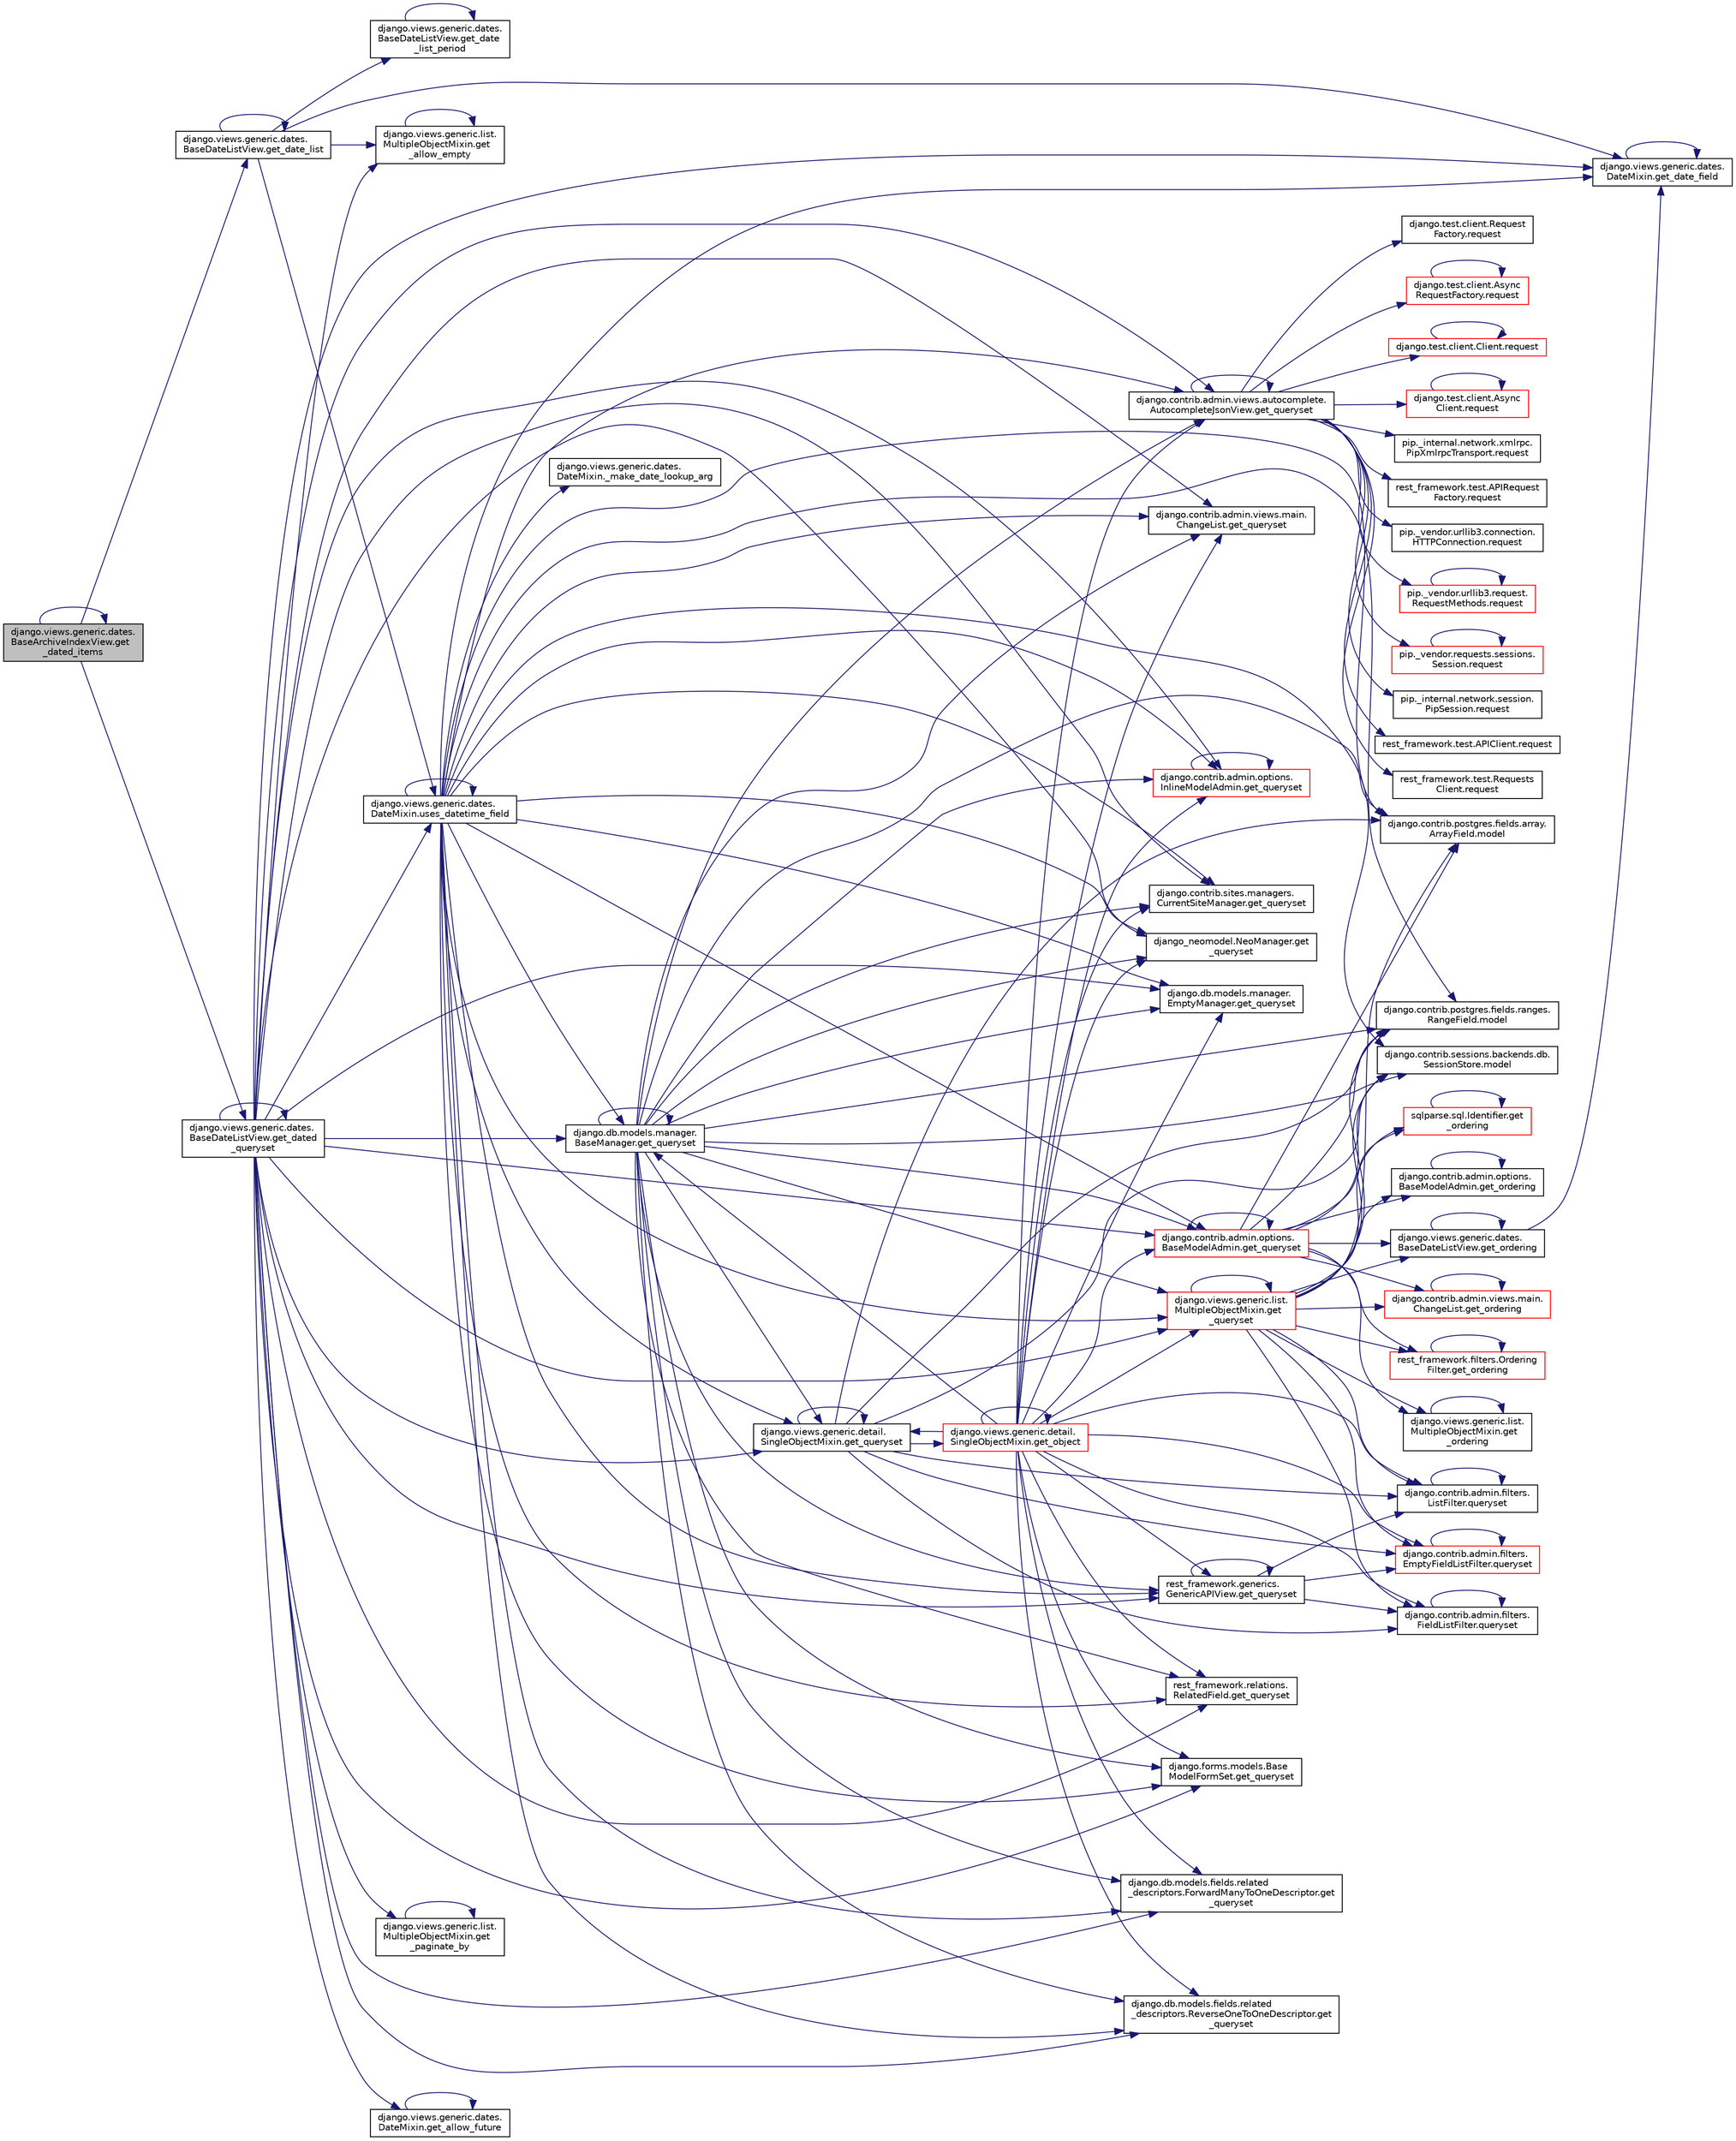 digraph "django.views.generic.dates.BaseArchiveIndexView.get_dated_items"
{
 // LATEX_PDF_SIZE
  edge [fontname="Helvetica",fontsize="10",labelfontname="Helvetica",labelfontsize="10"];
  node [fontname="Helvetica",fontsize="10",shape=record];
  rankdir="LR";
  Node1 [label="django.views.generic.dates.\lBaseArchiveIndexView.get\l_dated_items",height=0.2,width=0.4,color="black", fillcolor="grey75", style="filled", fontcolor="black",tooltip=" "];
  Node1 -> Node2 [color="midnightblue",fontsize="10",style="solid",fontname="Helvetica"];
  Node2 [label="django.views.generic.dates.\lBaseDateListView.get_date_list",height=0.2,width=0.4,color="black", fillcolor="white", style="filled",URL="$d7/d86/classdjango_1_1views_1_1generic_1_1dates_1_1_base_date_list_view.html#a8eab6beab1527df2787a8cb203395905",tooltip=" "];
  Node2 -> Node3 [color="midnightblue",fontsize="10",style="solid",fontname="Helvetica"];
  Node3 [label="django.views.generic.list.\lMultipleObjectMixin.get\l_allow_empty",height=0.2,width=0.4,color="black", fillcolor="white", style="filled",URL="$dc/db8/classdjango_1_1views_1_1generic_1_1list_1_1_multiple_object_mixin.html#a47b215903d3a0f725050dc6d3370d02e",tooltip=" "];
  Node3 -> Node3 [color="midnightblue",fontsize="10",style="solid",fontname="Helvetica"];
  Node2 -> Node4 [color="midnightblue",fontsize="10",style="solid",fontname="Helvetica"];
  Node4 [label="django.views.generic.dates.\lDateMixin.get_date_field",height=0.2,width=0.4,color="black", fillcolor="white", style="filled",URL="$d7/d82/classdjango_1_1views_1_1generic_1_1dates_1_1_date_mixin.html#a6b73fab0e71949284f3019afa629e48b",tooltip=" "];
  Node4 -> Node4 [color="midnightblue",fontsize="10",style="solid",fontname="Helvetica"];
  Node2 -> Node2 [color="midnightblue",fontsize="10",style="solid",fontname="Helvetica"];
  Node2 -> Node5 [color="midnightblue",fontsize="10",style="solid",fontname="Helvetica"];
  Node5 [label="django.views.generic.dates.\lBaseDateListView.get_date\l_list_period",height=0.2,width=0.4,color="black", fillcolor="white", style="filled",URL="$d7/d86/classdjango_1_1views_1_1generic_1_1dates_1_1_base_date_list_view.html#a5214b71fdd3ff2bf675242e29774b4ad",tooltip=" "];
  Node5 -> Node5 [color="midnightblue",fontsize="10",style="solid",fontname="Helvetica"];
  Node2 -> Node6 [color="midnightblue",fontsize="10",style="solid",fontname="Helvetica"];
  Node6 [label="django.views.generic.dates.\lDateMixin.uses_datetime_field",height=0.2,width=0.4,color="black", fillcolor="white", style="filled",URL="$d7/d82/classdjango_1_1views_1_1generic_1_1dates_1_1_date_mixin.html#a40a6fda70e20d308d65fa855e7f819df",tooltip=" "];
  Node6 -> Node7 [color="midnightblue",fontsize="10",style="solid",fontname="Helvetica"];
  Node7 [label="django.views.generic.dates.\lDateMixin._make_date_lookup_arg",height=0.2,width=0.4,color="black", fillcolor="white", style="filled",URL="$d7/d82/classdjango_1_1views_1_1generic_1_1dates_1_1_date_mixin.html#a8e0a3ed6cd2610ed01e53e89c0e0ec29",tooltip=" "];
  Node6 -> Node4 [color="midnightblue",fontsize="10",style="solid",fontname="Helvetica"];
  Node6 -> Node8 [color="midnightblue",fontsize="10",style="solid",fontname="Helvetica"];
  Node8 [label="django.contrib.admin.views.autocomplete.\lAutocompleteJsonView.get_queryset",height=0.2,width=0.4,color="black", fillcolor="white", style="filled",URL="$d5/d24/classdjango_1_1contrib_1_1admin_1_1views_1_1autocomplete_1_1_autocomplete_json_view.html#aeba422d947101bce361f0fd32ff7d4d4",tooltip=" "];
  Node8 -> Node8 [color="midnightblue",fontsize="10",style="solid",fontname="Helvetica"];
  Node8 -> Node9 [color="midnightblue",fontsize="10",style="solid",fontname="Helvetica"];
  Node9 [label="django.test.client.Request\lFactory.request",height=0.2,width=0.4,color="black", fillcolor="white", style="filled",URL="$db/d7f/classdjango_1_1test_1_1client_1_1_request_factory.html#a12550839ba4cbabcf38bff0d2ff69f0a",tooltip=" "];
  Node8 -> Node10 [color="midnightblue",fontsize="10",style="solid",fontname="Helvetica"];
  Node10 [label="django.test.client.Async\lRequestFactory.request",height=0.2,width=0.4,color="red", fillcolor="white", style="filled",URL="$d6/de5/classdjango_1_1test_1_1client_1_1_async_request_factory.html#a8dcee74bc0f05203aa2aa2aad95555a9",tooltip=" "];
  Node10 -> Node10 [color="midnightblue",fontsize="10",style="solid",fontname="Helvetica"];
  Node8 -> Node12 [color="midnightblue",fontsize="10",style="solid",fontname="Helvetica"];
  Node12 [label="django.test.client.Client.request",height=0.2,width=0.4,color="red", fillcolor="white", style="filled",URL="$d2/d2e/classdjango_1_1test_1_1client_1_1_client.html#a4b25cead120a234c08a522e016cb6138",tooltip=" "];
  Node12 -> Node12 [color="midnightblue",fontsize="10",style="solid",fontname="Helvetica"];
  Node8 -> Node17 [color="midnightblue",fontsize="10",style="solid",fontname="Helvetica"];
  Node17 [label="django.test.client.Async\lClient.request",height=0.2,width=0.4,color="red", fillcolor="white", style="filled",URL="$d9/dd7/classdjango_1_1test_1_1client_1_1_async_client.html#a38330cfdf01cb69d3dd0bdb8b9777bd9",tooltip=" "];
  Node17 -> Node17 [color="midnightblue",fontsize="10",style="solid",fontname="Helvetica"];
  Node8 -> Node18 [color="midnightblue",fontsize="10",style="solid",fontname="Helvetica"];
  Node18 [label="pip._internal.network.xmlrpc.\lPipXmlrpcTransport.request",height=0.2,width=0.4,color="black", fillcolor="white", style="filled",URL="$dd/d8a/classpip_1_1__internal_1_1network_1_1xmlrpc_1_1_pip_xmlrpc_transport.html#adb84317dcc522d845a56ce9cc4f82522",tooltip=" "];
  Node8 -> Node19 [color="midnightblue",fontsize="10",style="solid",fontname="Helvetica"];
  Node19 [label="rest_framework.test.APIRequest\lFactory.request",height=0.2,width=0.4,color="black", fillcolor="white", style="filled",URL="$da/d3c/classrest__framework_1_1test_1_1_a_p_i_request_factory.html#abd5931aada009b9fb1f1577613acd058",tooltip=" "];
  Node8 -> Node20 [color="midnightblue",fontsize="10",style="solid",fontname="Helvetica"];
  Node20 [label="pip._vendor.urllib3.connection.\lHTTPConnection.request",height=0.2,width=0.4,color="black", fillcolor="white", style="filled",URL="$d2/d75/classpip_1_1__vendor_1_1urllib3_1_1connection_1_1_h_t_t_p_connection.html#ae44707607a133fa0d27085cc2ea9ef85",tooltip=" "];
  Node8 -> Node21 [color="midnightblue",fontsize="10",style="solid",fontname="Helvetica"];
  Node21 [label="pip._vendor.urllib3.request.\lRequestMethods.request",height=0.2,width=0.4,color="red", fillcolor="white", style="filled",URL="$de/d48/classpip_1_1__vendor_1_1urllib3_1_1request_1_1_request_methods.html#a875ca454fac77c856bdf0cbe44f8fb64",tooltip=" "];
  Node21 -> Node21 [color="midnightblue",fontsize="10",style="solid",fontname="Helvetica"];
  Node8 -> Node52 [color="midnightblue",fontsize="10",style="solid",fontname="Helvetica"];
  Node52 [label="pip._vendor.requests.sessions.\lSession.request",height=0.2,width=0.4,color="red", fillcolor="white", style="filled",URL="$da/de9/classpip_1_1__vendor_1_1requests_1_1sessions_1_1_session.html#a718b60e99280c6ef1a346cb6dc0a90c8",tooltip=" "];
  Node52 -> Node52 [color="midnightblue",fontsize="10",style="solid",fontname="Helvetica"];
  Node8 -> Node482 [color="midnightblue",fontsize="10",style="solid",fontname="Helvetica"];
  Node482 [label="pip._internal.network.session.\lPipSession.request",height=0.2,width=0.4,color="black", fillcolor="white", style="filled",URL="$d9/dc2/classpip_1_1__internal_1_1network_1_1session_1_1_pip_session.html#a9c968f2f764cbd41db6684fafb5b1e6a",tooltip=" "];
  Node8 -> Node480 [color="midnightblue",fontsize="10",style="solid",fontname="Helvetica"];
  Node480 [label="rest_framework.test.APIClient.request",height=0.2,width=0.4,color="black", fillcolor="white", style="filled",URL="$da/d51/classrest__framework_1_1test_1_1_a_p_i_client.html#a77b55b2a0a90921243b61303fc37e59d",tooltip=" "];
  Node8 -> Node481 [color="midnightblue",fontsize="10",style="solid",fontname="Helvetica"];
  Node481 [label="rest_framework.test.Requests\lClient.request",height=0.2,width=0.4,color="black", fillcolor="white", style="filled",URL="$de/dc8/classrest__framework_1_1test_1_1_requests_client.html#ae6de53b1244ae8817b8bf8d6838b72ba",tooltip=" "];
  Node6 -> Node717 [color="midnightblue",fontsize="10",style="solid",fontname="Helvetica"];
  Node717 [label="django.contrib.sites.managers.\lCurrentSiteManager.get_queryset",height=0.2,width=0.4,color="black", fillcolor="white", style="filled",URL="$dd/d05/classdjango_1_1contrib_1_1sites_1_1managers_1_1_current_site_manager.html#a62f5f3f9f1b932f3bcd36601d46e7509",tooltip=" "];
  Node6 -> Node718 [color="midnightblue",fontsize="10",style="solid",fontname="Helvetica"];
  Node718 [label="django.db.models.manager.\lBaseManager.get_queryset",height=0.2,width=0.4,color="black", fillcolor="white", style="filled",URL="$d1/d1c/classdjango_1_1db_1_1models_1_1manager_1_1_base_manager.html#af0391e929a911c2647412e6e030c28e8",tooltip="PROXIES TO QUERYSET #."];
  Node718 -> Node8 [color="midnightblue",fontsize="10",style="solid",fontname="Helvetica"];
  Node718 -> Node717 [color="midnightblue",fontsize="10",style="solid",fontname="Helvetica"];
  Node718 -> Node718 [color="midnightblue",fontsize="10",style="solid",fontname="Helvetica"];
  Node718 -> Node719 [color="midnightblue",fontsize="10",style="solid",fontname="Helvetica"];
  Node719 [label="django.db.models.manager.\lEmptyManager.get_queryset",height=0.2,width=0.4,color="black", fillcolor="white", style="filled",URL="$d6/da8/classdjango_1_1db_1_1models_1_1manager_1_1_empty_manager.html#a0a5e7cb6efe5e4cb3b15779cf64d1537",tooltip=" "];
  Node718 -> Node720 [color="midnightblue",fontsize="10",style="solid",fontname="Helvetica"];
  Node720 [label="django.forms.models.Base\lModelFormSet.get_queryset",height=0.2,width=0.4,color="black", fillcolor="white", style="filled",URL="$d5/d31/classdjango_1_1forms_1_1models_1_1_base_model_form_set.html#a0ac048453b4a14ff61ebb6c072c29e7e",tooltip=" "];
  Node718 -> Node721 [color="midnightblue",fontsize="10",style="solid",fontname="Helvetica"];
  Node721 [label="django.views.generic.detail.\lSingleObjectMixin.get_queryset",height=0.2,width=0.4,color="black", fillcolor="white", style="filled",URL="$d2/d8d/classdjango_1_1views_1_1generic_1_1detail_1_1_single_object_mixin.html#a7471c8ca174db55504da01b1a06cc5ba",tooltip=" "];
  Node721 -> Node722 [color="midnightblue",fontsize="10",style="solid",fontname="Helvetica"];
  Node722 [label="django.views.generic.detail.\lSingleObjectMixin.get_object",height=0.2,width=0.4,color="red", fillcolor="white", style="filled",URL="$d2/d8d/classdjango_1_1views_1_1generic_1_1detail_1_1_single_object_mixin.html#a2dd2bbde8d843929b3af3056125586d7",tooltip=" "];
  Node722 -> Node722 [color="midnightblue",fontsize="10",style="solid",fontname="Helvetica"];
  Node722 -> Node8 [color="midnightblue",fontsize="10",style="solid",fontname="Helvetica"];
  Node722 -> Node717 [color="midnightblue",fontsize="10",style="solid",fontname="Helvetica"];
  Node722 -> Node718 [color="midnightblue",fontsize="10",style="solid",fontname="Helvetica"];
  Node722 -> Node719 [color="midnightblue",fontsize="10",style="solid",fontname="Helvetica"];
  Node722 -> Node720 [color="midnightblue",fontsize="10",style="solid",fontname="Helvetica"];
  Node722 -> Node721 [color="midnightblue",fontsize="10",style="solid",fontname="Helvetica"];
  Node722 -> Node723 [color="midnightblue",fontsize="10",style="solid",fontname="Helvetica"];
  Node723 [label="django.views.generic.list.\lMultipleObjectMixin.get\l_queryset",height=0.2,width=0.4,color="red", fillcolor="white", style="filled",URL="$dc/db8/classdjango_1_1views_1_1generic_1_1list_1_1_multiple_object_mixin.html#ad98185a338be30a3a7327fbb7c3b4a1a",tooltip=" "];
  Node723 -> Node724 [color="midnightblue",fontsize="10",style="solid",fontname="Helvetica"];
  Node724 [label="django.views.generic.dates.\lBaseDateListView.get_ordering",height=0.2,width=0.4,color="black", fillcolor="white", style="filled",URL="$d7/d86/classdjango_1_1views_1_1generic_1_1dates_1_1_base_date_list_view.html#a1ca94aa4a283514ce26b0fb152c396bd",tooltip=" "];
  Node724 -> Node4 [color="midnightblue",fontsize="10",style="solid",fontname="Helvetica"];
  Node724 -> Node724 [color="midnightblue",fontsize="10",style="solid",fontname="Helvetica"];
  Node723 -> Node725 [color="midnightblue",fontsize="10",style="solid",fontname="Helvetica"];
  Node725 [label="django.views.generic.list.\lMultipleObjectMixin.get\l_ordering",height=0.2,width=0.4,color="black", fillcolor="white", style="filled",URL="$dc/db8/classdjango_1_1views_1_1generic_1_1list_1_1_multiple_object_mixin.html#aa09e16b01a6a48f7b9c56e658f68fc6e",tooltip=" "];
  Node725 -> Node725 [color="midnightblue",fontsize="10",style="solid",fontname="Helvetica"];
  Node723 -> Node726 [color="midnightblue",fontsize="10",style="solid",fontname="Helvetica"];
  Node726 [label="sqlparse.sql.Identifier.get\l_ordering",height=0.2,width=0.4,color="red", fillcolor="white", style="filled",URL="$dc/de2/classsqlparse_1_1sql_1_1_identifier.html#a6b953c54c399f3966775335ad1dc661d",tooltip=" "];
  Node726 -> Node726 [color="midnightblue",fontsize="10",style="solid",fontname="Helvetica"];
  Node723 -> Node728 [color="midnightblue",fontsize="10",style="solid",fontname="Helvetica"];
  Node728 [label="django.contrib.admin.options.\lBaseModelAdmin.get_ordering",height=0.2,width=0.4,color="black", fillcolor="white", style="filled",URL="$d3/dd6/classdjango_1_1contrib_1_1admin_1_1options_1_1_base_model_admin.html#a3f9fee45b98ad708a112a28d526b6560",tooltip=" "];
  Node728 -> Node728 [color="midnightblue",fontsize="10",style="solid",fontname="Helvetica"];
  Node723 -> Node729 [color="midnightblue",fontsize="10",style="solid",fontname="Helvetica"];
  Node729 [label="django.contrib.admin.views.main.\lChangeList.get_ordering",height=0.2,width=0.4,color="red", fillcolor="white", style="filled",URL="$d7/d58/classdjango_1_1contrib_1_1admin_1_1views_1_1main_1_1_change_list.html#a3de9f22bbfde904010a35d6a15bd2ee7",tooltip=" "];
  Node729 -> Node729 [color="midnightblue",fontsize="10",style="solid",fontname="Helvetica"];
  Node723 -> Node734 [color="midnightblue",fontsize="10",style="solid",fontname="Helvetica"];
  Node734 [label="rest_framework.filters.Ordering\lFilter.get_ordering",height=0.2,width=0.4,color="red", fillcolor="white", style="filled",URL="$d0/d16/classrest__framework_1_1filters_1_1_ordering_filter.html#aaad5c6dfc9a5cccc6edc6b547fec8562",tooltip=" "];
  Node734 -> Node734 [color="midnightblue",fontsize="10",style="solid",fontname="Helvetica"];
  Node723 -> Node723 [color="midnightblue",fontsize="10",style="solid",fontname="Helvetica"];
  Node723 -> Node266 [color="midnightblue",fontsize="10",style="solid",fontname="Helvetica"];
  Node266 [label="django.contrib.postgres.fields.array.\lArrayField.model",height=0.2,width=0.4,color="black", fillcolor="white", style="filled",URL="$dc/ddf/classdjango_1_1contrib_1_1postgres_1_1fields_1_1array_1_1_array_field.html#a43ec884d709f829e50c6881dc369ce94",tooltip=" "];
  Node723 -> Node267 [color="midnightblue",fontsize="10",style="solid",fontname="Helvetica"];
  Node267 [label="django.contrib.postgres.fields.ranges.\lRangeField.model",height=0.2,width=0.4,color="black", fillcolor="white", style="filled",URL="$d5/d99/classdjango_1_1contrib_1_1postgres_1_1fields_1_1ranges_1_1_range_field.html#a5f5cfd6917f141914484d606279cf20a",tooltip=" "];
  Node723 -> Node268 [color="midnightblue",fontsize="10",style="solid",fontname="Helvetica"];
  Node268 [label="django.contrib.sessions.backends.db.\lSessionStore.model",height=0.2,width=0.4,color="black", fillcolor="white", style="filled",URL="$d2/d1a/classdjango_1_1contrib_1_1sessions_1_1backends_1_1db_1_1_session_store.html#a9b2f42869f296eab5fab4dd5867285df",tooltip=" "];
  Node723 -> Node740 [color="midnightblue",fontsize="10",style="solid",fontname="Helvetica"];
  Node740 [label="django.contrib.admin.filters.\lListFilter.queryset",height=0.2,width=0.4,color="black", fillcolor="white", style="filled",URL="$da/ddb/classdjango_1_1contrib_1_1admin_1_1filters_1_1_list_filter.html#aed1f92493175185d1714cb763f6efa08",tooltip=" "];
  Node740 -> Node740 [color="midnightblue",fontsize="10",style="solid",fontname="Helvetica"];
  Node723 -> Node741 [color="midnightblue",fontsize="10",style="solid",fontname="Helvetica"];
  Node741 [label="django.contrib.admin.filters.\lFieldListFilter.queryset",height=0.2,width=0.4,color="black", fillcolor="white", style="filled",URL="$d1/d72/classdjango_1_1contrib_1_1admin_1_1filters_1_1_field_list_filter.html#a51704150dec2abf76f7d4dc23dcc64ab",tooltip=" "];
  Node741 -> Node741 [color="midnightblue",fontsize="10",style="solid",fontname="Helvetica"];
  Node723 -> Node742 [color="midnightblue",fontsize="10",style="solid",fontname="Helvetica"];
  Node742 [label="django.contrib.admin.filters.\lEmptyFieldListFilter.queryset",height=0.2,width=0.4,color="red", fillcolor="white", style="filled",URL="$d7/dde/classdjango_1_1contrib_1_1admin_1_1filters_1_1_empty_field_list_filter.html#a953c03e160e6f12fda9bf700c93d09c2",tooltip=" "];
  Node742 -> Node742 [color="midnightblue",fontsize="10",style="solid",fontname="Helvetica"];
  Node722 -> Node744 [color="midnightblue",fontsize="10",style="solid",fontname="Helvetica"];
  Node744 [label="django_neomodel.NeoManager.get\l_queryset",height=0.2,width=0.4,color="black", fillcolor="white", style="filled",URL="$da/d60/classdjango__neomodel_1_1_neo_manager.html#a7e3562da1326a56612c8d989803cf747",tooltip=" "];
  Node722 -> Node745 [color="midnightblue",fontsize="10",style="solid",fontname="Helvetica"];
  Node745 [label="rest_framework.generics.\lGenericAPIView.get_queryset",height=0.2,width=0.4,color="black", fillcolor="white", style="filled",URL="$d9/d8f/classrest__framework_1_1generics_1_1_generic_a_p_i_view.html#a944b66f9ec49a9d053f34f77f22074da",tooltip=" "];
  Node745 -> Node745 [color="midnightblue",fontsize="10",style="solid",fontname="Helvetica"];
  Node745 -> Node740 [color="midnightblue",fontsize="10",style="solid",fontname="Helvetica"];
  Node745 -> Node741 [color="midnightblue",fontsize="10",style="solid",fontname="Helvetica"];
  Node745 -> Node742 [color="midnightblue",fontsize="10",style="solid",fontname="Helvetica"];
  Node722 -> Node746 [color="midnightblue",fontsize="10",style="solid",fontname="Helvetica"];
  Node746 [label="rest_framework.relations.\lRelatedField.get_queryset",height=0.2,width=0.4,color="black", fillcolor="white", style="filled",URL="$d4/d5c/classrest__framework_1_1relations_1_1_related_field.html#ab7b694008ab6552b950b0b1322d5fad1",tooltip=" "];
  Node722 -> Node747 [color="midnightblue",fontsize="10",style="solid",fontname="Helvetica"];
  Node747 [label="django.db.models.fields.related\l_descriptors.ForwardManyToOneDescriptor.get\l_queryset",height=0.2,width=0.4,color="black", fillcolor="white", style="filled",URL="$d8/d45/classdjango_1_1db_1_1models_1_1fields_1_1related__descriptors_1_1_forward_many_to_one_descriptor.html#a36718f48e6763e2926e8397e318e1322",tooltip=" "];
  Node722 -> Node748 [color="midnightblue",fontsize="10",style="solid",fontname="Helvetica"];
  Node748 [label="django.db.models.fields.related\l_descriptors.ReverseOneToOneDescriptor.get\l_queryset",height=0.2,width=0.4,color="black", fillcolor="white", style="filled",URL="$da/d7c/classdjango_1_1db_1_1models_1_1fields_1_1related__descriptors_1_1_reverse_one_to_one_descriptor.html#afb05e6f36e1366af21cb7ee1fa654cd7",tooltip=" "];
  Node722 -> Node749 [color="midnightblue",fontsize="10",style="solid",fontname="Helvetica"];
  Node749 [label="django.contrib.admin.options.\lBaseModelAdmin.get_queryset",height=0.2,width=0.4,color="red", fillcolor="white", style="filled",URL="$d3/dd6/classdjango_1_1contrib_1_1admin_1_1options_1_1_base_model_admin.html#a9dc124c9d075b1782f0338dd500ec940",tooltip=" "];
  Node749 -> Node724 [color="midnightblue",fontsize="10",style="solid",fontname="Helvetica"];
  Node749 -> Node725 [color="midnightblue",fontsize="10",style="solid",fontname="Helvetica"];
  Node749 -> Node726 [color="midnightblue",fontsize="10",style="solid",fontname="Helvetica"];
  Node749 -> Node728 [color="midnightblue",fontsize="10",style="solid",fontname="Helvetica"];
  Node749 -> Node729 [color="midnightblue",fontsize="10",style="solid",fontname="Helvetica"];
  Node749 -> Node734 [color="midnightblue",fontsize="10",style="solid",fontname="Helvetica"];
  Node749 -> Node749 [color="midnightblue",fontsize="10",style="solid",fontname="Helvetica"];
  Node749 -> Node266 [color="midnightblue",fontsize="10",style="solid",fontname="Helvetica"];
  Node749 -> Node267 [color="midnightblue",fontsize="10",style="solid",fontname="Helvetica"];
  Node749 -> Node268 [color="midnightblue",fontsize="10",style="solid",fontname="Helvetica"];
  Node722 -> Node750 [color="midnightblue",fontsize="10",style="solid",fontname="Helvetica"];
  Node750 [label="django.contrib.admin.options.\lInlineModelAdmin.get_queryset",height=0.2,width=0.4,color="red", fillcolor="white", style="filled",URL="$db/dbb/classdjango_1_1contrib_1_1admin_1_1options_1_1_inline_model_admin.html#adac95e1d43e73c3c82981ad56f2d62e2",tooltip=" "];
  Node750 -> Node750 [color="midnightblue",fontsize="10",style="solid",fontname="Helvetica"];
  Node722 -> Node752 [color="midnightblue",fontsize="10",style="solid",fontname="Helvetica"];
  Node752 [label="django.contrib.admin.views.main.\lChangeList.get_queryset",height=0.2,width=0.4,color="black", fillcolor="white", style="filled",URL="$d7/d58/classdjango_1_1contrib_1_1admin_1_1views_1_1main_1_1_change_list.html#a41f8c78806f49d2ff9e3857f046de3fb",tooltip=" "];
  Node722 -> Node740 [color="midnightblue",fontsize="10",style="solid",fontname="Helvetica"];
  Node722 -> Node741 [color="midnightblue",fontsize="10",style="solid",fontname="Helvetica"];
  Node722 -> Node742 [color="midnightblue",fontsize="10",style="solid",fontname="Helvetica"];
  Node721 -> Node721 [color="midnightblue",fontsize="10",style="solid",fontname="Helvetica"];
  Node721 -> Node266 [color="midnightblue",fontsize="10",style="solid",fontname="Helvetica"];
  Node721 -> Node267 [color="midnightblue",fontsize="10",style="solid",fontname="Helvetica"];
  Node721 -> Node268 [color="midnightblue",fontsize="10",style="solid",fontname="Helvetica"];
  Node721 -> Node740 [color="midnightblue",fontsize="10",style="solid",fontname="Helvetica"];
  Node721 -> Node741 [color="midnightblue",fontsize="10",style="solid",fontname="Helvetica"];
  Node721 -> Node742 [color="midnightblue",fontsize="10",style="solid",fontname="Helvetica"];
  Node718 -> Node723 [color="midnightblue",fontsize="10",style="solid",fontname="Helvetica"];
  Node718 -> Node744 [color="midnightblue",fontsize="10",style="solid",fontname="Helvetica"];
  Node718 -> Node745 [color="midnightblue",fontsize="10",style="solid",fontname="Helvetica"];
  Node718 -> Node746 [color="midnightblue",fontsize="10",style="solid",fontname="Helvetica"];
  Node718 -> Node747 [color="midnightblue",fontsize="10",style="solid",fontname="Helvetica"];
  Node718 -> Node748 [color="midnightblue",fontsize="10",style="solid",fontname="Helvetica"];
  Node718 -> Node749 [color="midnightblue",fontsize="10",style="solid",fontname="Helvetica"];
  Node718 -> Node750 [color="midnightblue",fontsize="10",style="solid",fontname="Helvetica"];
  Node718 -> Node752 [color="midnightblue",fontsize="10",style="solid",fontname="Helvetica"];
  Node718 -> Node266 [color="midnightblue",fontsize="10",style="solid",fontname="Helvetica"];
  Node718 -> Node267 [color="midnightblue",fontsize="10",style="solid",fontname="Helvetica"];
  Node718 -> Node268 [color="midnightblue",fontsize="10",style="solid",fontname="Helvetica"];
  Node6 -> Node719 [color="midnightblue",fontsize="10",style="solid",fontname="Helvetica"];
  Node6 -> Node720 [color="midnightblue",fontsize="10",style="solid",fontname="Helvetica"];
  Node6 -> Node721 [color="midnightblue",fontsize="10",style="solid",fontname="Helvetica"];
  Node6 -> Node723 [color="midnightblue",fontsize="10",style="solid",fontname="Helvetica"];
  Node6 -> Node744 [color="midnightblue",fontsize="10",style="solid",fontname="Helvetica"];
  Node6 -> Node745 [color="midnightblue",fontsize="10",style="solid",fontname="Helvetica"];
  Node6 -> Node746 [color="midnightblue",fontsize="10",style="solid",fontname="Helvetica"];
  Node6 -> Node747 [color="midnightblue",fontsize="10",style="solid",fontname="Helvetica"];
  Node6 -> Node748 [color="midnightblue",fontsize="10",style="solid",fontname="Helvetica"];
  Node6 -> Node749 [color="midnightblue",fontsize="10",style="solid",fontname="Helvetica"];
  Node6 -> Node750 [color="midnightblue",fontsize="10",style="solid",fontname="Helvetica"];
  Node6 -> Node752 [color="midnightblue",fontsize="10",style="solid",fontname="Helvetica"];
  Node6 -> Node266 [color="midnightblue",fontsize="10",style="solid",fontname="Helvetica"];
  Node6 -> Node267 [color="midnightblue",fontsize="10",style="solid",fontname="Helvetica"];
  Node6 -> Node268 [color="midnightblue",fontsize="10",style="solid",fontname="Helvetica"];
  Node6 -> Node6 [color="midnightblue",fontsize="10",style="solid",fontname="Helvetica"];
  Node1 -> Node1 [color="midnightblue",fontsize="10",style="solid",fontname="Helvetica"];
  Node1 -> Node5536 [color="midnightblue",fontsize="10",style="solid",fontname="Helvetica"];
  Node5536 [label="django.views.generic.dates.\lBaseDateListView.get_dated\l_queryset",height=0.2,width=0.4,color="black", fillcolor="white", style="filled",URL="$d7/d86/classdjango_1_1views_1_1generic_1_1dates_1_1_base_date_list_view.html#a11011211abf322ea977b859dd7d472cb",tooltip=" "];
  Node5536 -> Node3 [color="midnightblue",fontsize="10",style="solid",fontname="Helvetica"];
  Node5536 -> Node873 [color="midnightblue",fontsize="10",style="solid",fontname="Helvetica"];
  Node873 [label="django.views.generic.dates.\lDateMixin.get_allow_future",height=0.2,width=0.4,color="black", fillcolor="white", style="filled",URL="$d7/d82/classdjango_1_1views_1_1generic_1_1dates_1_1_date_mixin.html#ae50a05c580239935df40fb744db3aaef",tooltip=" "];
  Node873 -> Node873 [color="midnightblue",fontsize="10",style="solid",fontname="Helvetica"];
  Node5536 -> Node4 [color="midnightblue",fontsize="10",style="solid",fontname="Helvetica"];
  Node5536 -> Node5536 [color="midnightblue",fontsize="10",style="solid",fontname="Helvetica"];
  Node5536 -> Node957 [color="midnightblue",fontsize="10",style="solid",fontname="Helvetica"];
  Node957 [label="django.views.generic.list.\lMultipleObjectMixin.get\l_paginate_by",height=0.2,width=0.4,color="black", fillcolor="white", style="filled",URL="$dc/db8/classdjango_1_1views_1_1generic_1_1list_1_1_multiple_object_mixin.html#a6c6ebec79842b72cdd544ef52de537c4",tooltip=" "];
  Node957 -> Node957 [color="midnightblue",fontsize="10",style="solid",fontname="Helvetica"];
  Node5536 -> Node8 [color="midnightblue",fontsize="10",style="solid",fontname="Helvetica"];
  Node5536 -> Node717 [color="midnightblue",fontsize="10",style="solid",fontname="Helvetica"];
  Node5536 -> Node718 [color="midnightblue",fontsize="10",style="solid",fontname="Helvetica"];
  Node5536 -> Node719 [color="midnightblue",fontsize="10",style="solid",fontname="Helvetica"];
  Node5536 -> Node720 [color="midnightblue",fontsize="10",style="solid",fontname="Helvetica"];
  Node5536 -> Node721 [color="midnightblue",fontsize="10",style="solid",fontname="Helvetica"];
  Node5536 -> Node723 [color="midnightblue",fontsize="10",style="solid",fontname="Helvetica"];
  Node5536 -> Node744 [color="midnightblue",fontsize="10",style="solid",fontname="Helvetica"];
  Node5536 -> Node745 [color="midnightblue",fontsize="10",style="solid",fontname="Helvetica"];
  Node5536 -> Node746 [color="midnightblue",fontsize="10",style="solid",fontname="Helvetica"];
  Node5536 -> Node747 [color="midnightblue",fontsize="10",style="solid",fontname="Helvetica"];
  Node5536 -> Node748 [color="midnightblue",fontsize="10",style="solid",fontname="Helvetica"];
  Node5536 -> Node749 [color="midnightblue",fontsize="10",style="solid",fontname="Helvetica"];
  Node5536 -> Node750 [color="midnightblue",fontsize="10",style="solid",fontname="Helvetica"];
  Node5536 -> Node752 [color="midnightblue",fontsize="10",style="solid",fontname="Helvetica"];
  Node5536 -> Node6 [color="midnightblue",fontsize="10",style="solid",fontname="Helvetica"];
}
